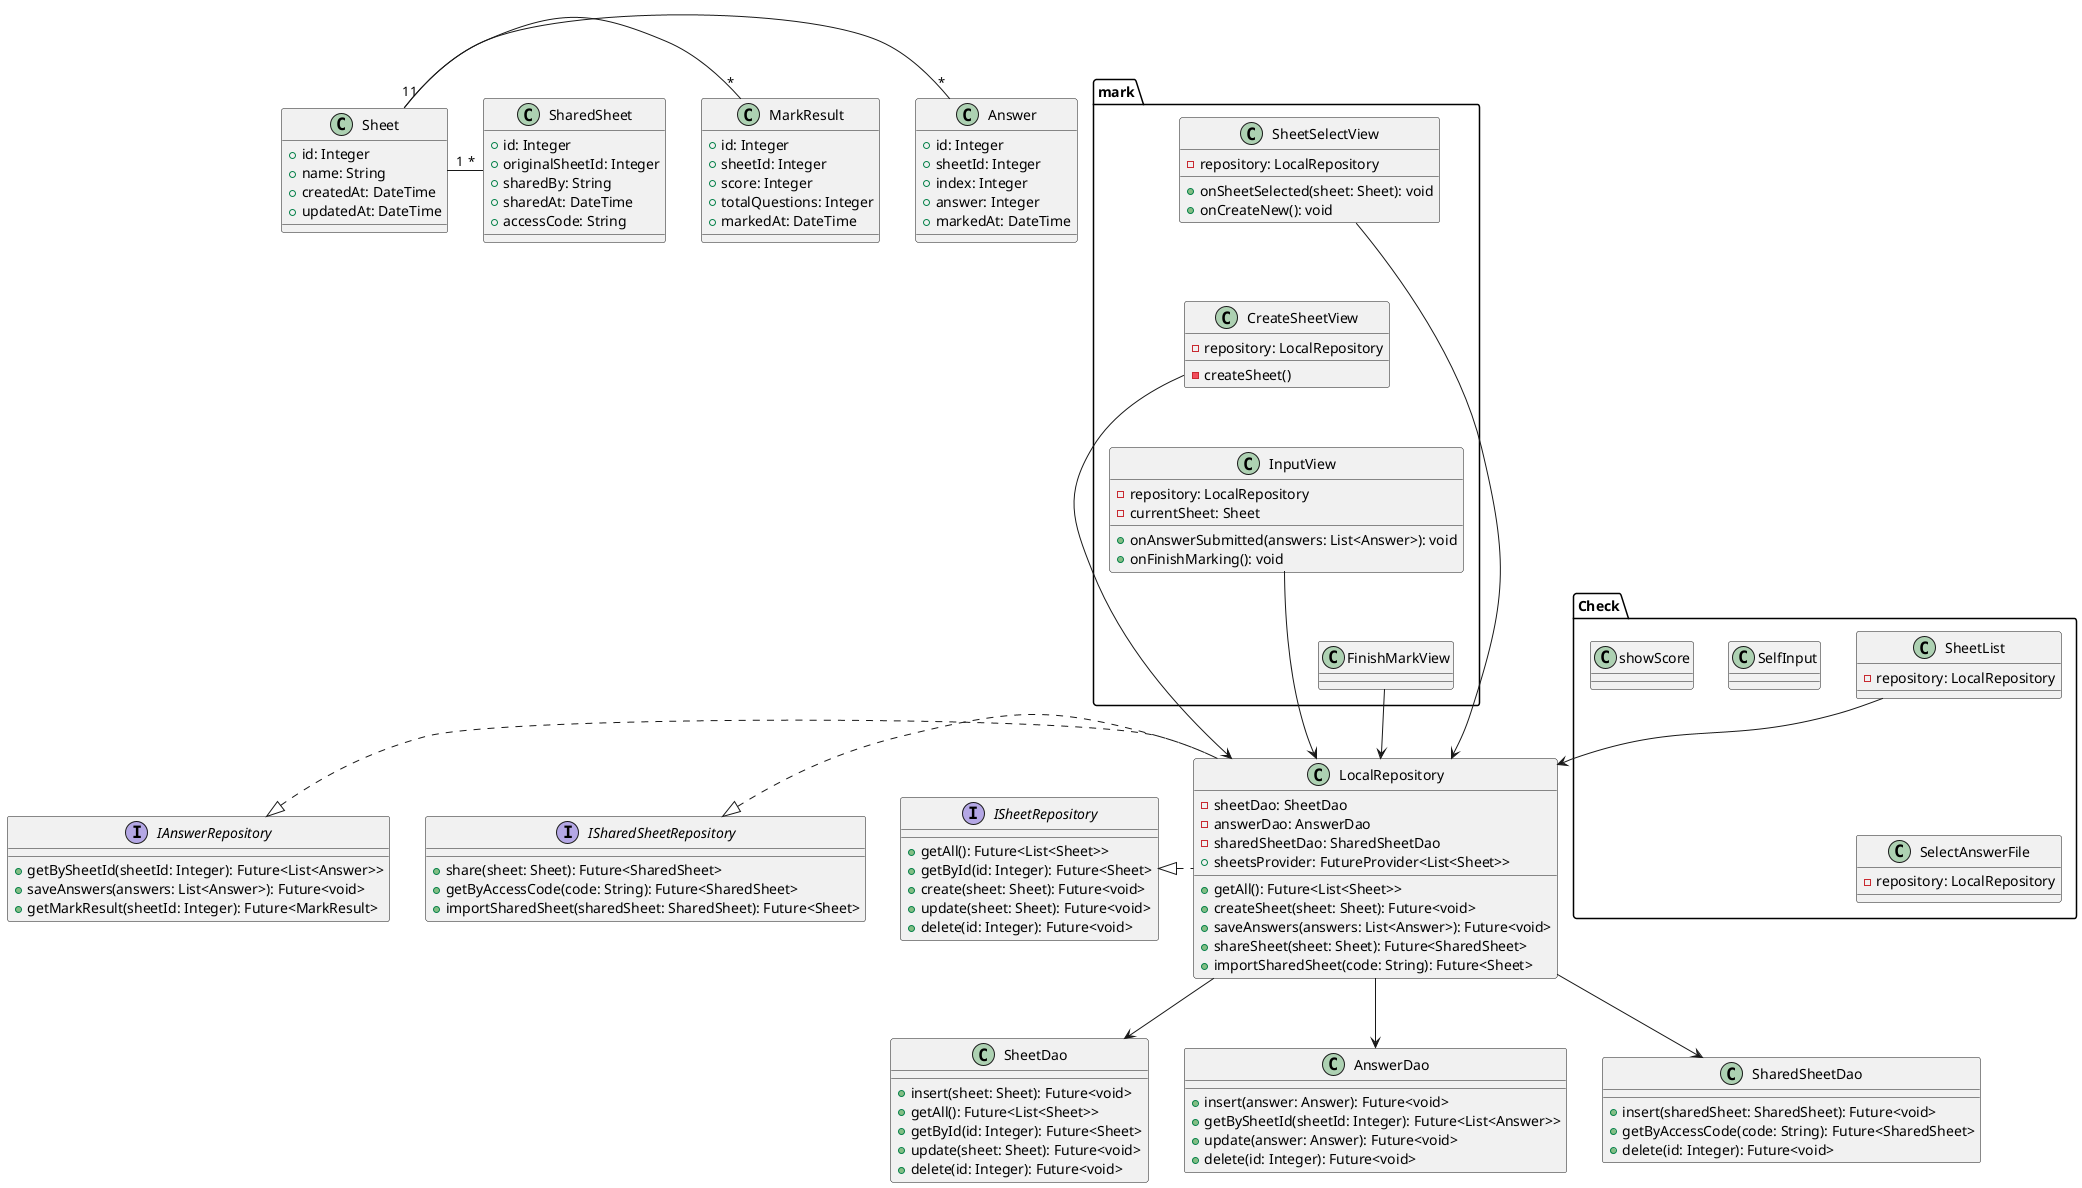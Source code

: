 @startuml
'https://plantuml.com/class-diagram

' エンティティ
class Sheet {
  +id: Integer
  +name: String
  +createdAt: DateTime
  +updatedAt: DateTime
}

class Answer {
  +id: Integer
  +sheetId: Integer
  +index: Integer
  +answer: Integer
  +markedAt: DateTime
}

class MarkResult {
  +id: Integer
  +sheetId: Integer
  +score: Integer
  +totalQuestions: Integer
  +markedAt: DateTime
}

class SharedSheet {
  +id: Integer
  +originalSheetId: Integer
  +sharedBy: String
  +sharedAt: DateTime
  +accessCode: String
}

' リポジトリ
interface ISheetRepository {
  +getAll(): Future<List<Sheet>>
  +getById(id: Integer): Future<Sheet>
  +create(sheet: Sheet): Future<void>
  +update(sheet: Sheet): Future<void>
  +delete(id: Integer): Future<void>
}

interface IAnswerRepository {
  +getBySheetId(sheetId: Integer): Future<List<Answer>>
  +saveAnswers(answers: List<Answer>): Future<void>
  +getMarkResult(sheetId: Integer): Future<MarkResult>
}

interface ISharedSheetRepository {
  +share(sheet: Sheet): Future<SharedSheet>
  +getByAccessCode(code: String): Future<SharedSheet>
  +importSharedSheet(sharedSheet: SharedSheet): Future<Sheet>
}

' データアクセス
class SheetDao {
  +insert(sheet: Sheet): Future<void>
  +getAll(): Future<List<Sheet>>
  +getById(id: Integer): Future<Sheet>
  +update(sheet: Sheet): Future<void>
  +delete(id: Integer): Future<void>
}

class AnswerDao {
  +insert(answer: Answer): Future<void>
  +getBySheetId(sheetId: Integer): Future<List<Answer>>
  +update(answer: Answer): Future<void>
  +delete(id: Integer): Future<void>
}

class SharedSheetDao {
  +insert(sharedSheet: SharedSheet): Future<void>
  +getByAccessCode(code: String): Future<SharedSheet>
  +delete(id: Integer): Future<void>
}

' リポジトリ実装
class LocalRepository {
  -sheetDao: SheetDao
  -answerDao: AnswerDao
  -sharedSheetDao: SharedSheetDao
  +sheetsProvider: FutureProvider<List<Sheet>>
  +getAll(): Future<List<Sheet>>
  +createSheet(sheet: Sheet): Future<void>
  +saveAnswers(answers: List<Answer>): Future<void>
  +shareSheet(sheet: Sheet): Future<SharedSheet>
  +importSharedSheet(code: String): Future<Sheet>
}

' ビュー
package mark{
class SheetSelectView {
  -repository: LocalRepository
  +onSheetSelected(sheet: Sheet): void
  +onCreateNew(): void
}

class InputView {
  -repository: LocalRepository
  -currentSheet: Sheet
  +onAnswerSubmitted(answers: List<Answer>): void
  +onFinishMarking(): void
}
class CreateSheetView{
  -repository: LocalRepository
  -createSheet()
}
class FinishMarkView{
}

'位置調整
SheetSelectView -[hidden]- CreateSheetView
CreateSheetView -[hidden]- InputView
InputView -[hidden]- FinishMarkView
}

package Check{
    class SheetList {
        -repository: LocalRepository
    }
    class SelectAnswerFile{
        -repository: LocalRepository

    }
    class SelfInput{
    }
    class showScore
'位置調整
 SheetList -[hidden]- SelectAnswerFile
}

' リレーションシップ
Sheet "1" - "*" Answer
Sheet "1" - "*" MarkResult
Sheet "1" - "*" SharedSheet

ISheetRepository <|.r. LocalRepository
IAnswerRepository <|.r. LocalRepository
ISharedSheetRepository <|.r. LocalRepository

LocalRepository -d-> SheetDao
LocalRepository -d-> AnswerDao
LocalRepository -d-> SharedSheetDao

SheetSelectView -d-> LocalRepository
CreateSheetView -d-> LocalRepository
InputView -d-> LocalRepository
FinishMarkView -d-> LocalRepository
SheetList -d-> LocalRepository

@enduml